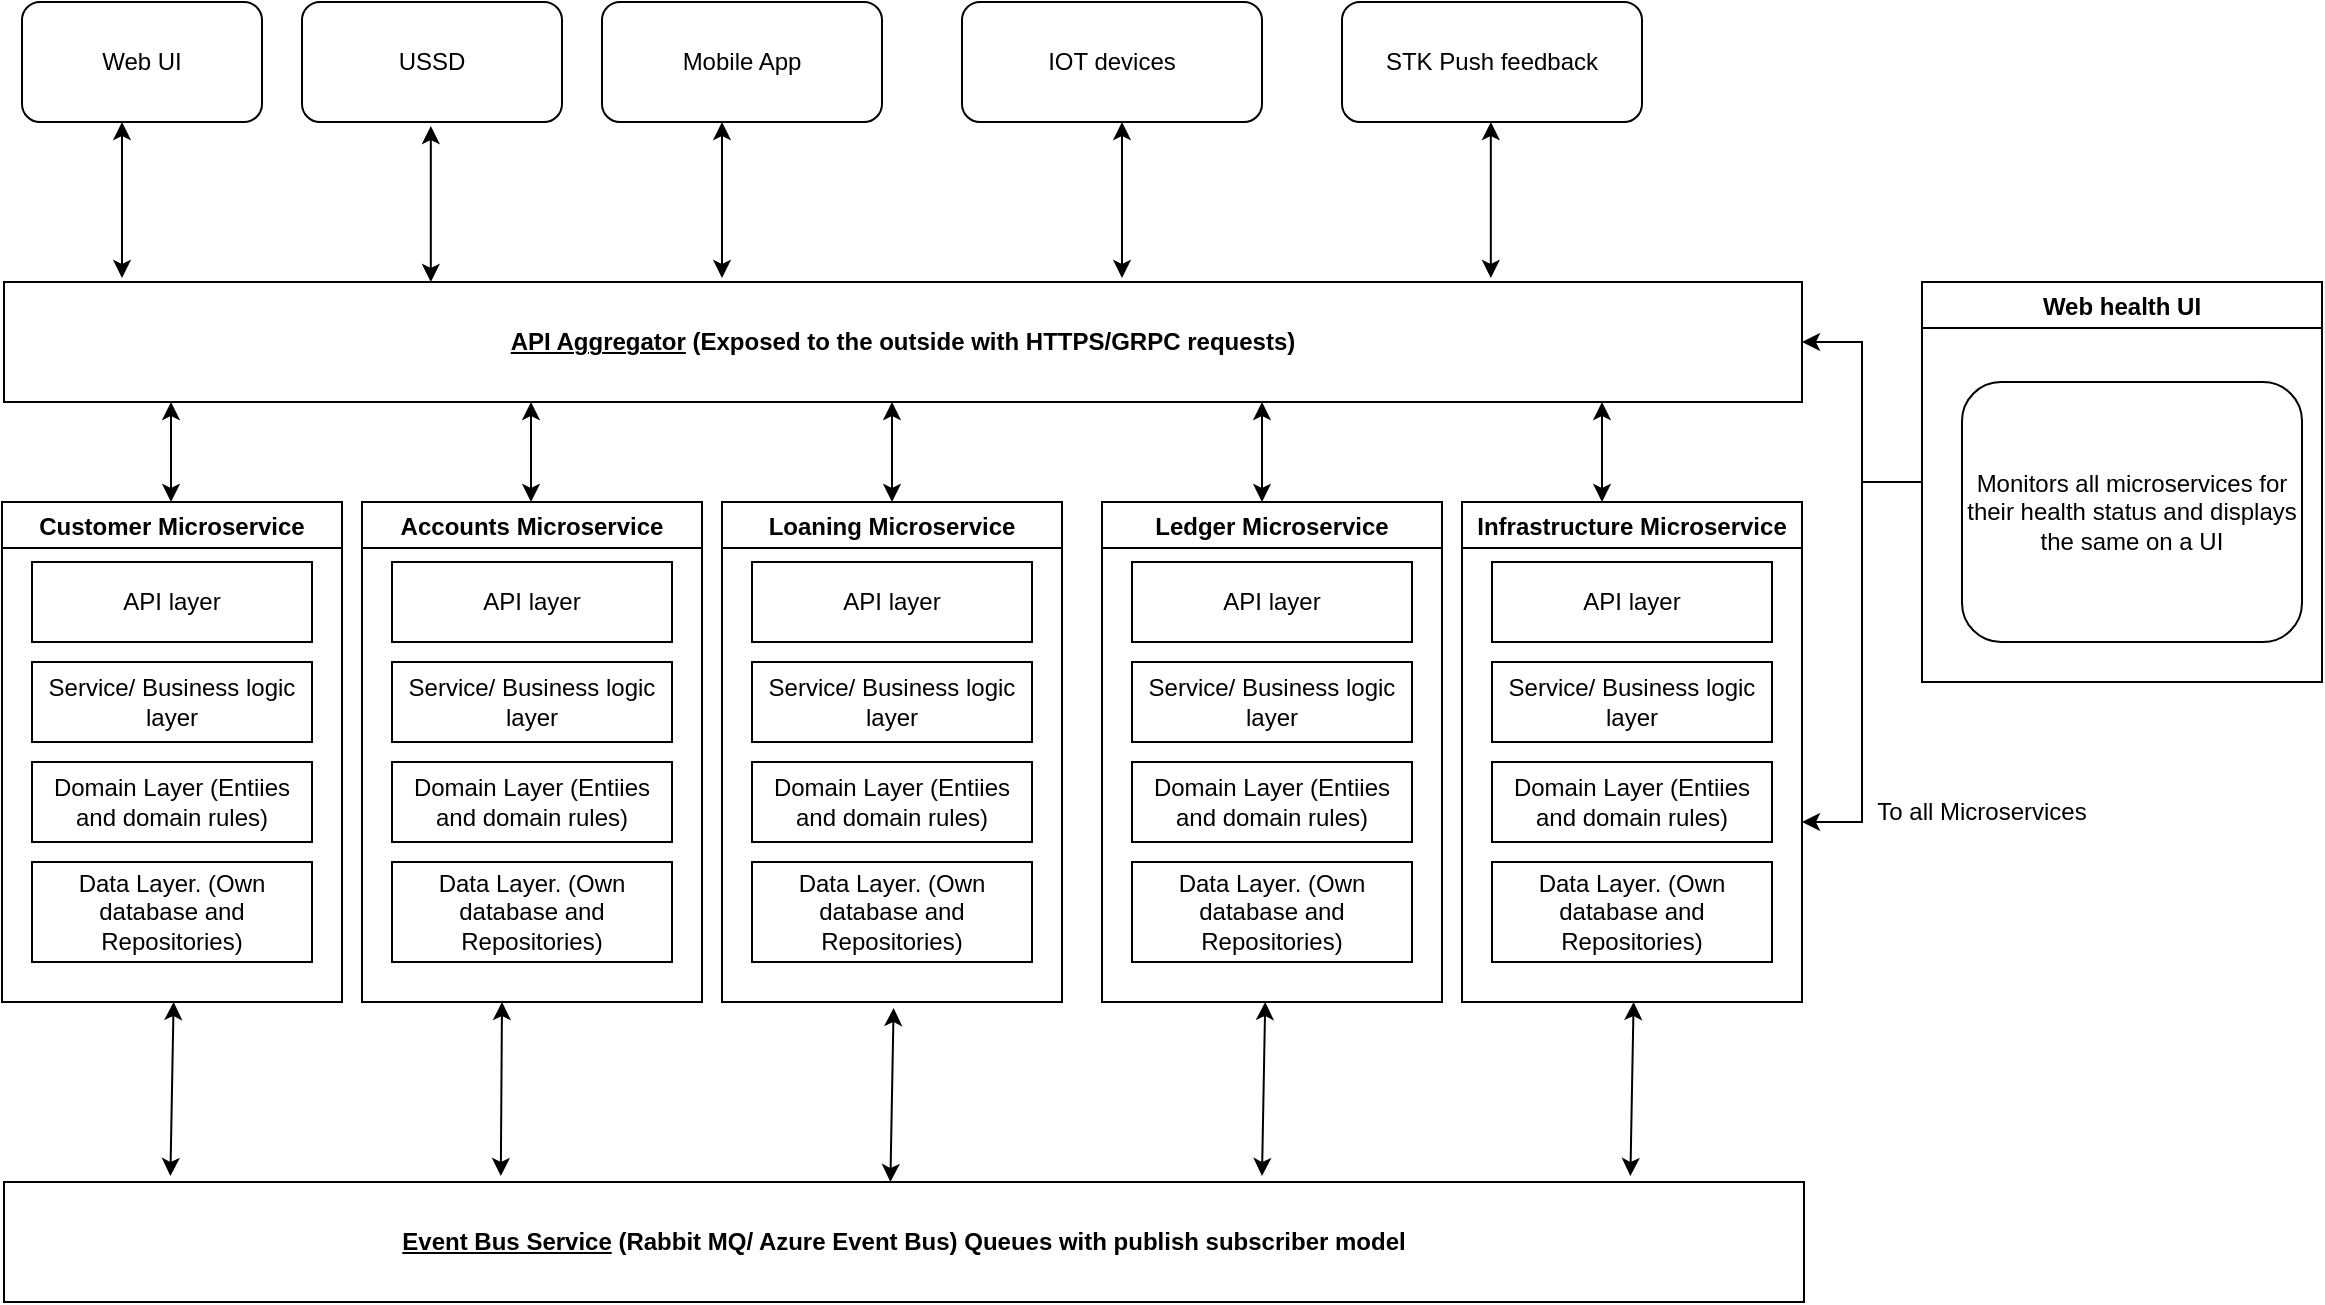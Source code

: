 <mxfile version="14.6.13" type="device"><diagram id="rGKkU3P5SWL8B9XN1u2x" name="Page-1"><mxGraphModel dx="1188" dy="1678" grid="1" gridSize="10" guides="1" tooltips="1" connect="1" arrows="1" fold="1" page="1" pageScale="1" pageWidth="850" pageHeight="1100" math="0" shadow="0"><root><mxCell id="0"/><mxCell id="1" parent="0"/><mxCell id="kp7amy3bgc-0jqv9wGjr-12" value="Customer Microservice" style="swimlane;" vertex="1" parent="1"><mxGeometry x="20" y="160" width="170" height="250" as="geometry"/></mxCell><object label="&lt;span style=&quot;text-align: left&quot;&gt;Service/ Business logic layer&lt;/span&gt;" id="kp7amy3bgc-0jqv9wGjr-13"><mxCell style="rounded=0;whiteSpace=wrap;html=1;" vertex="1" parent="kp7amy3bgc-0jqv9wGjr-12"><mxGeometry x="15" y="80" width="140" height="40" as="geometry"/></mxCell></object><object label="&lt;span style=&quot;text-align: left&quot;&gt;API layer&lt;/span&gt;" id="kp7amy3bgc-0jqv9wGjr-16"><mxCell style="rounded=0;whiteSpace=wrap;html=1;" vertex="1" parent="kp7amy3bgc-0jqv9wGjr-12"><mxGeometry x="15" y="30" width="140" height="40" as="geometry"/></mxCell></object><object label="&lt;span style=&quot;text-align: left&quot;&gt;Domain Layer (Entiies and domain rules)&lt;/span&gt;" id="kp7amy3bgc-0jqv9wGjr-17"><mxCell style="rounded=0;whiteSpace=wrap;html=1;" vertex="1" parent="kp7amy3bgc-0jqv9wGjr-12"><mxGeometry x="15" y="130" width="140" height="40" as="geometry"/></mxCell></object><object label="&lt;span style=&quot;text-align: left&quot;&gt;Data Layer. (Own database and Repositories)&lt;/span&gt;" id="kp7amy3bgc-0jqv9wGjr-18"><mxCell style="rounded=0;whiteSpace=wrap;html=1;" vertex="1" parent="kp7amy3bgc-0jqv9wGjr-12"><mxGeometry x="15" y="180" width="140" height="50" as="geometry"/></mxCell></object><mxCell id="kp7amy3bgc-0jqv9wGjr-19" value="Accounts Microservice" style="swimlane;startSize=23;" vertex="1" parent="1"><mxGeometry x="200" y="160" width="170" height="250" as="geometry"/></mxCell><object label="&lt;span style=&quot;text-align: left&quot;&gt;Service/ Business logic layer&lt;/span&gt;" id="kp7amy3bgc-0jqv9wGjr-20"><mxCell style="rounded=0;whiteSpace=wrap;html=1;" vertex="1" parent="kp7amy3bgc-0jqv9wGjr-19"><mxGeometry x="15" y="80" width="140" height="40" as="geometry"/></mxCell></object><object label="&lt;span style=&quot;text-align: left&quot;&gt;API layer&lt;/span&gt;" id="kp7amy3bgc-0jqv9wGjr-21"><mxCell style="rounded=0;whiteSpace=wrap;html=1;" vertex="1" parent="kp7amy3bgc-0jqv9wGjr-19"><mxGeometry x="15" y="30" width="140" height="40" as="geometry"/></mxCell></object><object label="&lt;span style=&quot;text-align: left&quot;&gt;Domain Layer (Entiies and domain rules)&lt;/span&gt;" id="kp7amy3bgc-0jqv9wGjr-22"><mxCell style="rounded=0;whiteSpace=wrap;html=1;" vertex="1" parent="kp7amy3bgc-0jqv9wGjr-19"><mxGeometry x="15" y="130" width="140" height="40" as="geometry"/></mxCell></object><object label="&lt;span style=&quot;text-align: left&quot;&gt;Data Layer. (Own database and Repositories)&lt;/span&gt;" id="kp7amy3bgc-0jqv9wGjr-23"><mxCell style="rounded=0;whiteSpace=wrap;html=1;" vertex="1" parent="kp7amy3bgc-0jqv9wGjr-19"><mxGeometry x="15" y="180" width="140" height="50" as="geometry"/></mxCell></object><mxCell id="kp7amy3bgc-0jqv9wGjr-24" value="Loaning Microservice" style="swimlane;" vertex="1" parent="1"><mxGeometry x="380" y="160" width="170" height="250" as="geometry"/></mxCell><object label="&lt;span style=&quot;text-align: left&quot;&gt;Service/ Business logic layer&lt;/span&gt;" id="kp7amy3bgc-0jqv9wGjr-25"><mxCell style="rounded=0;whiteSpace=wrap;html=1;" vertex="1" parent="kp7amy3bgc-0jqv9wGjr-24"><mxGeometry x="15" y="80" width="140" height="40" as="geometry"/></mxCell></object><object label="&lt;span style=&quot;text-align: left&quot;&gt;API layer&lt;/span&gt;" id="kp7amy3bgc-0jqv9wGjr-26"><mxCell style="rounded=0;whiteSpace=wrap;html=1;" vertex="1" parent="kp7amy3bgc-0jqv9wGjr-24"><mxGeometry x="15" y="30" width="140" height="40" as="geometry"/></mxCell></object><object label="&lt;span style=&quot;text-align: left&quot;&gt;Domain Layer (Entiies and domain rules)&lt;/span&gt;" id="kp7amy3bgc-0jqv9wGjr-27"><mxCell style="rounded=0;whiteSpace=wrap;html=1;" vertex="1" parent="kp7amy3bgc-0jqv9wGjr-24"><mxGeometry x="15" y="130" width="140" height="40" as="geometry"/></mxCell></object><object label="&lt;span style=&quot;text-align: left&quot;&gt;Data Layer. (Own database and Repositories)&lt;/span&gt;" id="kp7amy3bgc-0jqv9wGjr-28"><mxCell style="rounded=0;whiteSpace=wrap;html=1;" vertex="1" parent="kp7amy3bgc-0jqv9wGjr-24"><mxGeometry x="15" y="180" width="140" height="50" as="geometry"/></mxCell></object><mxCell id="kp7amy3bgc-0jqv9wGjr-29" value="Ledger Microservice" style="swimlane;" vertex="1" parent="1"><mxGeometry x="570" y="160" width="170" height="250" as="geometry"/></mxCell><object label="&lt;span style=&quot;text-align: left&quot;&gt;Service/ Business logic layer&lt;/span&gt;" id="kp7amy3bgc-0jqv9wGjr-30"><mxCell style="rounded=0;whiteSpace=wrap;html=1;" vertex="1" parent="kp7amy3bgc-0jqv9wGjr-29"><mxGeometry x="15" y="80" width="140" height="40" as="geometry"/></mxCell></object><object label="&lt;span style=&quot;text-align: left&quot;&gt;API layer&lt;/span&gt;" id="kp7amy3bgc-0jqv9wGjr-31"><mxCell style="rounded=0;whiteSpace=wrap;html=1;" vertex="1" parent="kp7amy3bgc-0jqv9wGjr-29"><mxGeometry x="15" y="30" width="140" height="40" as="geometry"/></mxCell></object><object label="&lt;span style=&quot;text-align: left&quot;&gt;Domain Layer (Entiies and domain rules)&lt;/span&gt;" id="kp7amy3bgc-0jqv9wGjr-32"><mxCell style="rounded=0;whiteSpace=wrap;html=1;" vertex="1" parent="kp7amy3bgc-0jqv9wGjr-29"><mxGeometry x="15" y="130" width="140" height="40" as="geometry"/></mxCell></object><object label="&lt;span style=&quot;text-align: left&quot;&gt;Data Layer. (Own database and Repositories)&lt;/span&gt;" id="kp7amy3bgc-0jqv9wGjr-33"><mxCell style="rounded=0;whiteSpace=wrap;html=1;" vertex="1" parent="kp7amy3bgc-0jqv9wGjr-29"><mxGeometry x="15" y="180" width="140" height="50" as="geometry"/></mxCell></object><mxCell id="kp7amy3bgc-0jqv9wGjr-34" value="Infrastructure Microservice" style="swimlane;" vertex="1" parent="1"><mxGeometry x="750" y="160" width="170" height="250" as="geometry"/></mxCell><object label="&lt;span style=&quot;text-align: left&quot;&gt;Service/ Business logic layer&lt;/span&gt;" id="kp7amy3bgc-0jqv9wGjr-35"><mxCell style="rounded=0;whiteSpace=wrap;html=1;" vertex="1" parent="kp7amy3bgc-0jqv9wGjr-34"><mxGeometry x="15" y="80" width="140" height="40" as="geometry"/></mxCell></object><object label="&lt;span style=&quot;text-align: left&quot;&gt;API layer&lt;/span&gt;" id="kp7amy3bgc-0jqv9wGjr-36"><mxCell style="rounded=0;whiteSpace=wrap;html=1;" vertex="1" parent="kp7amy3bgc-0jqv9wGjr-34"><mxGeometry x="15" y="30" width="140" height="40" as="geometry"/></mxCell></object><object label="&lt;span style=&quot;text-align: left&quot;&gt;Domain Layer (Entiies and domain rules)&lt;/span&gt;" id="kp7amy3bgc-0jqv9wGjr-37"><mxCell style="rounded=0;whiteSpace=wrap;html=1;" vertex="1" parent="kp7amy3bgc-0jqv9wGjr-34"><mxGeometry x="15" y="130" width="140" height="40" as="geometry"/></mxCell></object><object label="&lt;span style=&quot;text-align: left&quot;&gt;Data Layer. (Own database and Repositories)&lt;/span&gt;" id="kp7amy3bgc-0jqv9wGjr-38"><mxCell style="rounded=0;whiteSpace=wrap;html=1;" vertex="1" parent="kp7amy3bgc-0jqv9wGjr-34"><mxGeometry x="15" y="180" width="140" height="50" as="geometry"/></mxCell></object><mxCell id="kp7amy3bgc-0jqv9wGjr-39" value="&lt;h4&gt;&lt;u&gt;Event Bus Service&lt;/u&gt; (Rabbit MQ/ Azure Event Bus) Queues with publish subscriber model&lt;/h4&gt;" style="rounded=0;whiteSpace=wrap;html=1;" vertex="1" parent="1"><mxGeometry x="21" y="500" width="900" height="60" as="geometry"/></mxCell><mxCell id="kp7amy3bgc-0jqv9wGjr-42" value="" style="endArrow=classic;startArrow=classic;html=1;entryX=0.276;entryY=-0.05;entryDx=0;entryDy=0;entryPerimeter=0;" edge="1" parent="1" target="kp7amy3bgc-0jqv9wGjr-39"><mxGeometry width="50" height="50" relative="1" as="geometry"><mxPoint x="270" y="410" as="sourcePoint"/><mxPoint x="390" y="300" as="targetPoint"/></mxGeometry></mxCell><mxCell id="kp7amy3bgc-0jqv9wGjr-43" value="" style="endArrow=classic;startArrow=classic;html=1;entryX=0.276;entryY=-0.05;entryDx=0;entryDy=0;entryPerimeter=0;" edge="1" parent="1"><mxGeometry width="50" height="50" relative="1" as="geometry"><mxPoint x="105.8" y="410" as="sourcePoint"/><mxPoint x="104.2" y="497" as="targetPoint"/></mxGeometry></mxCell><mxCell id="kp7amy3bgc-0jqv9wGjr-44" value="" style="endArrow=classic;startArrow=classic;html=1;entryX=0.276;entryY=-0.05;entryDx=0;entryDy=0;entryPerimeter=0;" edge="1" parent="1"><mxGeometry width="50" height="50" relative="1" as="geometry"><mxPoint x="465.8" y="413" as="sourcePoint"/><mxPoint x="464.2" y="500" as="targetPoint"/></mxGeometry></mxCell><mxCell id="kp7amy3bgc-0jqv9wGjr-45" value="" style="endArrow=classic;startArrow=classic;html=1;entryX=0.276;entryY=-0.05;entryDx=0;entryDy=0;entryPerimeter=0;" edge="1" parent="1"><mxGeometry width="50" height="50" relative="1" as="geometry"><mxPoint x="651.6" y="410" as="sourcePoint"/><mxPoint x="650.0" y="497" as="targetPoint"/></mxGeometry></mxCell><mxCell id="kp7amy3bgc-0jqv9wGjr-46" value="" style="endArrow=classic;startArrow=classic;html=1;entryX=0.276;entryY=-0.05;entryDx=0;entryDy=0;entryPerimeter=0;" edge="1" parent="1"><mxGeometry width="50" height="50" relative="1" as="geometry"><mxPoint x="835.8" y="410" as="sourcePoint"/><mxPoint x="834.2" y="497" as="targetPoint"/></mxGeometry></mxCell><mxCell id="kp7amy3bgc-0jqv9wGjr-47" value="&lt;h4&gt;&lt;u&gt;API Aggregator&lt;/u&gt; (Exposed to the outside with HTTPS/GRPC requests)&lt;/h4&gt;" style="rounded=0;whiteSpace=wrap;html=1;" vertex="1" parent="1"><mxGeometry x="21" y="50" width="899" height="60" as="geometry"/></mxCell><mxCell id="kp7amy3bgc-0jqv9wGjr-49" value="" style="endArrow=classic;startArrow=classic;html=1;exitX=0.5;exitY=0;exitDx=0;exitDy=0;" edge="1" parent="1" source="kp7amy3bgc-0jqv9wGjr-24"><mxGeometry width="50" height="50" relative="1" as="geometry"><mxPoint x="490" y="150" as="sourcePoint"/><mxPoint x="465" y="110" as="targetPoint"/></mxGeometry></mxCell><mxCell id="kp7amy3bgc-0jqv9wGjr-50" value="" style="endArrow=classic;startArrow=classic;html=1;exitX=0.5;exitY=0;exitDx=0;exitDy=0;" edge="1" parent="1"><mxGeometry width="50" height="50" relative="1" as="geometry"><mxPoint x="104.5" y="160" as="sourcePoint"/><mxPoint x="104.5" y="110" as="targetPoint"/></mxGeometry></mxCell><mxCell id="kp7amy3bgc-0jqv9wGjr-51" value="" style="endArrow=classic;startArrow=classic;html=1;exitX=0.5;exitY=0;exitDx=0;exitDy=0;" edge="1" parent="1"><mxGeometry width="50" height="50" relative="1" as="geometry"><mxPoint x="284.5" y="160" as="sourcePoint"/><mxPoint x="284.5" y="110" as="targetPoint"/></mxGeometry></mxCell><mxCell id="kp7amy3bgc-0jqv9wGjr-52" value="" style="endArrow=classic;startArrow=classic;html=1;exitX=0.5;exitY=0;exitDx=0;exitDy=0;" edge="1" parent="1"><mxGeometry width="50" height="50" relative="1" as="geometry"><mxPoint x="650" y="160" as="sourcePoint"/><mxPoint x="650" y="110" as="targetPoint"/></mxGeometry></mxCell><mxCell id="kp7amy3bgc-0jqv9wGjr-53" value="" style="endArrow=classic;startArrow=classic;html=1;exitX=0.5;exitY=0;exitDx=0;exitDy=0;" edge="1" parent="1"><mxGeometry width="50" height="50" relative="1" as="geometry"><mxPoint x="820" y="160" as="sourcePoint"/><mxPoint x="820" y="110" as="targetPoint"/></mxGeometry></mxCell><mxCell id="kp7amy3bgc-0jqv9wGjr-54" value="Web UI" style="rounded=1;whiteSpace=wrap;html=1;" vertex="1" parent="1"><mxGeometry x="30" y="-90" width="120" height="60" as="geometry"/></mxCell><mxCell id="kp7amy3bgc-0jqv9wGjr-55" value="USSD" style="rounded=1;whiteSpace=wrap;html=1;" vertex="1" parent="1"><mxGeometry x="170" y="-90" width="130" height="60" as="geometry"/></mxCell><mxCell id="kp7amy3bgc-0jqv9wGjr-56" value="Mobile App" style="rounded=1;whiteSpace=wrap;html=1;" vertex="1" parent="1"><mxGeometry x="320" y="-90" width="140" height="60" as="geometry"/></mxCell><mxCell id="kp7amy3bgc-0jqv9wGjr-57" value="IOT devices" style="rounded=1;whiteSpace=wrap;html=1;" vertex="1" parent="1"><mxGeometry x="500" y="-90" width="150" height="60" as="geometry"/></mxCell><mxCell id="kp7amy3bgc-0jqv9wGjr-66" value="" style="edgeStyle=orthogonalEdgeStyle;rounded=0;orthogonalLoop=1;jettySize=auto;html=1;" edge="1" parent="1" source="kp7amy3bgc-0jqv9wGjr-61" target="kp7amy3bgc-0jqv9wGjr-47"><mxGeometry relative="1" as="geometry"/></mxCell><mxCell id="kp7amy3bgc-0jqv9wGjr-67" style="edgeStyle=orthogonalEdgeStyle;rounded=0;orthogonalLoop=1;jettySize=auto;html=1;" edge="1" parent="1" source="kp7amy3bgc-0jqv9wGjr-61"><mxGeometry relative="1" as="geometry"><mxPoint x="920" y="320" as="targetPoint"/><Array as="points"><mxPoint x="950" y="150"/><mxPoint x="950" y="320"/><mxPoint x="930" y="320"/></Array></mxGeometry></mxCell><mxCell id="kp7amy3bgc-0jqv9wGjr-61" value="Web health UI" style="swimlane;" vertex="1" parent="1"><mxGeometry x="980" y="50" width="200" height="200" as="geometry"/></mxCell><mxCell id="kp7amy3bgc-0jqv9wGjr-64" value="Monitors all microservices for their health status and displays the same on a UI" style="rounded=1;whiteSpace=wrap;html=1;" vertex="1" parent="1"><mxGeometry x="1000" y="100" width="170" height="130" as="geometry"/></mxCell><mxCell id="kp7amy3bgc-0jqv9wGjr-68" value="To all Microservices" style="text;html=1;strokeColor=none;fillColor=none;align=center;verticalAlign=middle;whiteSpace=wrap;rounded=0;" vertex="1" parent="1"><mxGeometry x="950" y="290" width="120" height="50" as="geometry"/></mxCell><mxCell id="kp7amy3bgc-0jqv9wGjr-69" value="" style="endArrow=classic;startArrow=classic;html=1;" edge="1" parent="1"><mxGeometry width="50" height="50" relative="1" as="geometry"><mxPoint x="380" y="48" as="sourcePoint"/><mxPoint x="380" y="-30" as="targetPoint"/></mxGeometry></mxCell><mxCell id="kp7amy3bgc-0jqv9wGjr-70" value="" style="endArrow=classic;startArrow=classic;html=1;" edge="1" parent="1"><mxGeometry width="50" height="50" relative="1" as="geometry"><mxPoint x="80" y="48" as="sourcePoint"/><mxPoint x="80" y="-30" as="targetPoint"/></mxGeometry></mxCell><mxCell id="kp7amy3bgc-0jqv9wGjr-71" value="" style="endArrow=classic;startArrow=classic;html=1;" edge="1" parent="1"><mxGeometry width="50" height="50" relative="1" as="geometry"><mxPoint x="234.41" y="50" as="sourcePoint"/><mxPoint x="234.41" y="-28" as="targetPoint"/></mxGeometry></mxCell><mxCell id="kp7amy3bgc-0jqv9wGjr-73" value="" style="endArrow=classic;startArrow=classic;html=1;" edge="1" parent="1"><mxGeometry width="50" height="50" relative="1" as="geometry"><mxPoint x="580" y="48" as="sourcePoint"/><mxPoint x="580" y="-30" as="targetPoint"/></mxGeometry></mxCell><mxCell id="kp7amy3bgc-0jqv9wGjr-74" value="STK Push feedback" style="rounded=1;whiteSpace=wrap;html=1;" vertex="1" parent="1"><mxGeometry x="690" y="-90" width="150" height="60" as="geometry"/></mxCell><mxCell id="kp7amy3bgc-0jqv9wGjr-75" value="" style="endArrow=classic;startArrow=classic;html=1;" edge="1" parent="1"><mxGeometry width="50" height="50" relative="1" as="geometry"><mxPoint x="764.41" y="48" as="sourcePoint"/><mxPoint x="764.41" y="-30" as="targetPoint"/></mxGeometry></mxCell></root></mxGraphModel></diagram></mxfile>